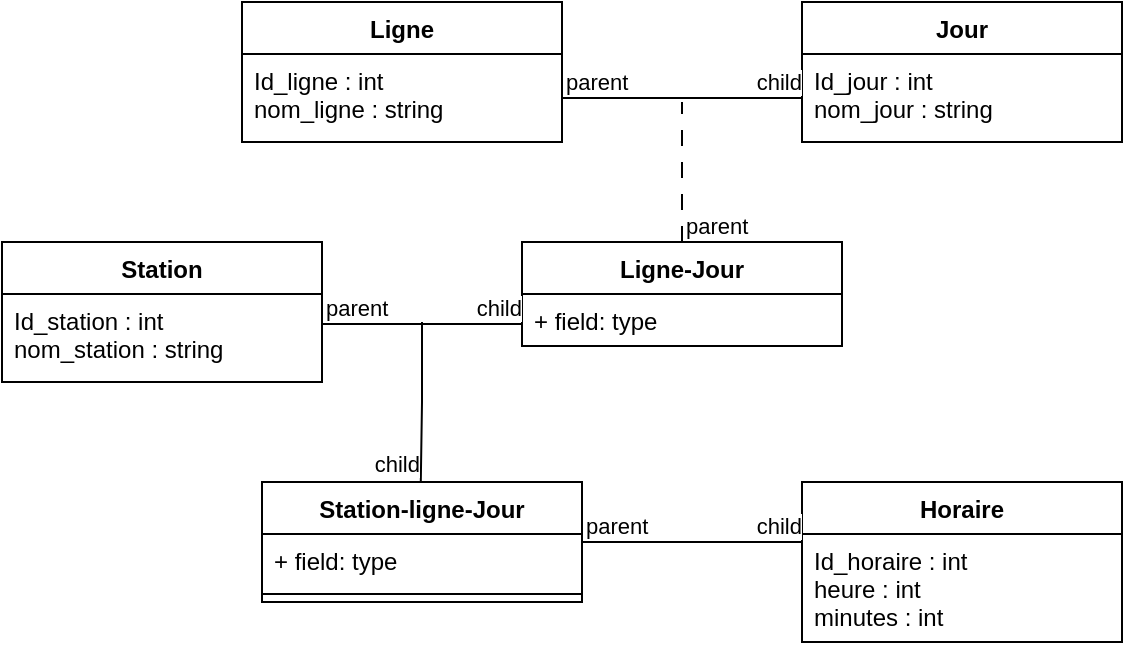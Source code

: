 <mxfile version="21.0.6" type="github"><diagram name="Page-1" id="pQbOrO_SYe-4K1_t5Rz-"><mxGraphModel dx="1050" dy="587" grid="1" gridSize="10" guides="1" tooltips="1" connect="1" arrows="1" fold="1" page="1" pageScale="1" pageWidth="827" pageHeight="1169" math="0" shadow="0"><root><mxCell id="0"/><mxCell id="1" parent="0"/><mxCell id="x5PzHA20DOQNs4lb7ZSI-36" value="Ligne-Jour" style="swimlane;fontStyle=1;align=center;verticalAlign=top;childLayout=stackLayout;horizontal=1;startSize=26;horizontalStack=0;resizeParent=1;resizeParentMax=0;resizeLast=0;collapsible=1;marginBottom=0;" parent="1" vertex="1"><mxGeometry x="300" y="240" width="160" height="52" as="geometry"><mxRectangle x="300" y="240" width="100" height="30" as="alternateBounds"/></mxGeometry></mxCell><mxCell id="x5PzHA20DOQNs4lb7ZSI-37" value="+ field: type" style="text;strokeColor=none;fillColor=none;align=left;verticalAlign=top;spacingLeft=4;spacingRight=4;overflow=hidden;rotatable=0;points=[[0,0.5],[1,0.5]];portConstraint=eastwest;" parent="x5PzHA20DOQNs4lb7ZSI-36" vertex="1"><mxGeometry y="26" width="160" height="26" as="geometry"/></mxCell><mxCell id="x5PzHA20DOQNs4lb7ZSI-40" value="Station" style="swimlane;fontStyle=1;align=center;verticalAlign=top;childLayout=stackLayout;horizontal=1;startSize=26;horizontalStack=0;resizeParent=1;resizeParentMax=0;resizeLast=0;collapsible=1;marginBottom=0;" parent="1" vertex="1"><mxGeometry x="40" y="240" width="160" height="70" as="geometry"/></mxCell><mxCell id="x5PzHA20DOQNs4lb7ZSI-41" value="Id_station : int&#10;nom_station : string" style="text;strokeColor=none;fillColor=none;align=left;verticalAlign=top;spacingLeft=4;spacingRight=4;overflow=hidden;rotatable=0;points=[[0,0.5],[1,0.5]];portConstraint=eastwest;" parent="x5PzHA20DOQNs4lb7ZSI-40" vertex="1"><mxGeometry y="26" width="160" height="44" as="geometry"/></mxCell><mxCell id="x5PzHA20DOQNs4lb7ZSI-42" value="" style="line;strokeWidth=1;fillColor=none;align=left;verticalAlign=middle;spacingTop=-1;spacingLeft=3;spacingRight=3;rotatable=0;labelPosition=right;points=[];portConstraint=eastwest;strokeColor=inherit;" parent="x5PzHA20DOQNs4lb7ZSI-40" vertex="1"><mxGeometry y="70" width="160" as="geometry"/></mxCell><mxCell id="x5PzHA20DOQNs4lb7ZSI-43" value="Ligne" style="swimlane;fontStyle=1;align=center;verticalAlign=top;childLayout=stackLayout;horizontal=1;startSize=26;horizontalStack=0;resizeParent=1;resizeParentMax=0;resizeLast=0;collapsible=1;marginBottom=0;" parent="1" vertex="1"><mxGeometry x="160" y="120" width="160" height="70" as="geometry"/></mxCell><mxCell id="x5PzHA20DOQNs4lb7ZSI-44" value="Id_ligne : int&#10;nom_ligne : string" style="text;strokeColor=none;fillColor=none;align=left;verticalAlign=top;spacingLeft=4;spacingRight=4;overflow=hidden;rotatable=0;points=[[0,0.5],[1,0.5]];portConstraint=eastwest;" parent="x5PzHA20DOQNs4lb7ZSI-43" vertex="1"><mxGeometry y="26" width="160" height="44" as="geometry"/></mxCell><mxCell id="x5PzHA20DOQNs4lb7ZSI-46" value="Jour" style="swimlane;fontStyle=1;align=center;verticalAlign=top;childLayout=stackLayout;horizontal=1;startSize=26;horizontalStack=0;resizeParent=1;resizeParentMax=0;resizeLast=0;collapsible=1;marginBottom=0;" parent="1" vertex="1"><mxGeometry x="440" y="120" width="160" height="70" as="geometry"/></mxCell><mxCell id="x5PzHA20DOQNs4lb7ZSI-47" value="Id_jour : int&#10;nom_jour : string" style="text;strokeColor=none;fillColor=none;align=left;verticalAlign=top;spacingLeft=4;spacingRight=4;overflow=hidden;rotatable=0;points=[[0,0.5],[1,0.5]];portConstraint=eastwest;" parent="x5PzHA20DOQNs4lb7ZSI-46" vertex="1"><mxGeometry y="26" width="160" height="44" as="geometry"/></mxCell><mxCell id="x5PzHA20DOQNs4lb7ZSI-50" value="Horaire" style="swimlane;fontStyle=1;align=center;verticalAlign=top;childLayout=stackLayout;horizontal=1;startSize=26;horizontalStack=0;resizeParent=1;resizeParentMax=0;resizeLast=0;collapsible=1;marginBottom=0;" parent="1" vertex="1"><mxGeometry x="440" y="360" width="160" height="80" as="geometry"/></mxCell><mxCell id="x5PzHA20DOQNs4lb7ZSI-51" value="Id_horaire : int&#10;heure : int&#10;minutes : int" style="text;strokeColor=none;fillColor=none;align=left;verticalAlign=top;spacingLeft=4;spacingRight=4;overflow=hidden;rotatable=0;points=[[0,0.5],[1,0.5]];portConstraint=eastwest;" parent="x5PzHA20DOQNs4lb7ZSI-50" vertex="1"><mxGeometry y="26" width="160" height="54" as="geometry"/></mxCell><mxCell id="x5PzHA20DOQNs4lb7ZSI-54" value="" style="endArrow=none;html=1;edgeStyle=orthogonalEdgeStyle;rounded=0;exitX=1;exitY=0.5;exitDx=0;exitDy=0;entryX=0;entryY=0.5;entryDx=0;entryDy=0;" parent="1" source="x5PzHA20DOQNs4lb7ZSI-44" target="x5PzHA20DOQNs4lb7ZSI-47" edge="1"><mxGeometry relative="1" as="geometry"><mxPoint x="280" y="390" as="sourcePoint"/><mxPoint x="440" y="390" as="targetPoint"/></mxGeometry></mxCell><mxCell id="x5PzHA20DOQNs4lb7ZSI-55" value="parent" style="edgeLabel;resizable=0;html=1;align=left;verticalAlign=bottom;" parent="x5PzHA20DOQNs4lb7ZSI-54" connectable="0" vertex="1"><mxGeometry x="-1" relative="1" as="geometry"/></mxCell><mxCell id="x5PzHA20DOQNs4lb7ZSI-56" value="child" style="edgeLabel;resizable=0;html=1;align=right;verticalAlign=bottom;" parent="x5PzHA20DOQNs4lb7ZSI-54" connectable="0" vertex="1"><mxGeometry x="1" relative="1" as="geometry"/></mxCell><mxCell id="x5PzHA20DOQNs4lb7ZSI-58" value="" style="endArrow=none;html=1;edgeStyle=orthogonalEdgeStyle;rounded=0;dashed=1;dashPattern=8 8;exitX=0.5;exitY=0;exitDx=0;exitDy=0;" parent="1" source="x5PzHA20DOQNs4lb7ZSI-36" edge="1"><mxGeometry relative="1" as="geometry"><mxPoint x="280" y="280" as="sourcePoint"/><mxPoint x="380" y="170" as="targetPoint"/></mxGeometry></mxCell><mxCell id="x5PzHA20DOQNs4lb7ZSI-59" value="parent" style="edgeLabel;resizable=0;html=1;align=left;verticalAlign=bottom;" parent="x5PzHA20DOQNs4lb7ZSI-58" connectable="0" vertex="1"><mxGeometry x="-1" relative="1" as="geometry"/></mxCell><mxCell id="x5PzHA20DOQNs4lb7ZSI-61" value="" style="endArrow=none;html=1;edgeStyle=orthogonalEdgeStyle;rounded=0;" parent="1" edge="1"><mxGeometry relative="1" as="geometry"><mxPoint x="200" y="281" as="sourcePoint"/><mxPoint x="300" y="281" as="targetPoint"/></mxGeometry></mxCell><mxCell id="x5PzHA20DOQNs4lb7ZSI-62" value="parent" style="edgeLabel;resizable=0;html=1;align=left;verticalAlign=bottom;" parent="x5PzHA20DOQNs4lb7ZSI-61" connectable="0" vertex="1"><mxGeometry x="-1" relative="1" as="geometry"/></mxCell><mxCell id="x5PzHA20DOQNs4lb7ZSI-63" value="child" style="edgeLabel;resizable=0;html=1;align=right;verticalAlign=bottom;" parent="x5PzHA20DOQNs4lb7ZSI-61" connectable="0" vertex="1"><mxGeometry x="1" relative="1" as="geometry"/></mxCell><mxCell id="x5PzHA20DOQNs4lb7ZSI-65" value="" style="endArrow=none;html=1;edgeStyle=orthogonalEdgeStyle;rounded=0;" parent="1" edge="1"><mxGeometry relative="1" as="geometry"><mxPoint x="250" y="280" as="sourcePoint"/><mxPoint x="249.394" y="360" as="targetPoint"/><Array as="points"><mxPoint x="250" y="320"/><mxPoint x="249" y="320"/></Array></mxGeometry></mxCell><mxCell id="x5PzHA20DOQNs4lb7ZSI-67" value="child" style="edgeLabel;resizable=0;html=1;align=right;verticalAlign=bottom;" parent="x5PzHA20DOQNs4lb7ZSI-65" connectable="0" vertex="1"><mxGeometry x="1" relative="1" as="geometry"/></mxCell><mxCell id="x5PzHA20DOQNs4lb7ZSI-68" value="Station-ligne-Jour" style="swimlane;fontStyle=1;align=center;verticalAlign=top;childLayout=stackLayout;horizontal=1;startSize=26;horizontalStack=0;resizeParent=1;resizeParentMax=0;resizeLast=0;collapsible=1;marginBottom=0;" parent="1" vertex="1"><mxGeometry x="170" y="360" width="160" height="60" as="geometry"/></mxCell><mxCell id="x5PzHA20DOQNs4lb7ZSI-69" value="+ field: type" style="text;strokeColor=none;fillColor=none;align=left;verticalAlign=top;spacingLeft=4;spacingRight=4;overflow=hidden;rotatable=0;points=[[0,0.5],[1,0.5]];portConstraint=eastwest;" parent="x5PzHA20DOQNs4lb7ZSI-68" vertex="1"><mxGeometry y="26" width="160" height="26" as="geometry"/></mxCell><mxCell id="x5PzHA20DOQNs4lb7ZSI-70" value="" style="line;strokeWidth=1;fillColor=none;align=left;verticalAlign=middle;spacingTop=-1;spacingLeft=3;spacingRight=3;rotatable=0;labelPosition=right;points=[];portConstraint=eastwest;strokeColor=inherit;" parent="x5PzHA20DOQNs4lb7ZSI-68" vertex="1"><mxGeometry y="52" width="160" height="8" as="geometry"/></mxCell><mxCell id="x5PzHA20DOQNs4lb7ZSI-71" value="" style="endArrow=none;html=1;edgeStyle=orthogonalEdgeStyle;rounded=0;" parent="1" edge="1"><mxGeometry relative="1" as="geometry"><mxPoint x="330" y="390" as="sourcePoint"/><mxPoint x="440" y="390" as="targetPoint"/><Array as="points"><mxPoint x="440" y="390"/></Array></mxGeometry></mxCell><mxCell id="x5PzHA20DOQNs4lb7ZSI-72" value="parent" style="edgeLabel;resizable=0;html=1;align=left;verticalAlign=bottom;" parent="x5PzHA20DOQNs4lb7ZSI-71" connectable="0" vertex="1"><mxGeometry x="-1" relative="1" as="geometry"/></mxCell><mxCell id="x5PzHA20DOQNs4lb7ZSI-73" value="child" style="edgeLabel;resizable=0;html=1;align=right;verticalAlign=bottom;" parent="x5PzHA20DOQNs4lb7ZSI-71" connectable="0" vertex="1"><mxGeometry x="1" relative="1" as="geometry"/></mxCell></root></mxGraphModel></diagram></mxfile>